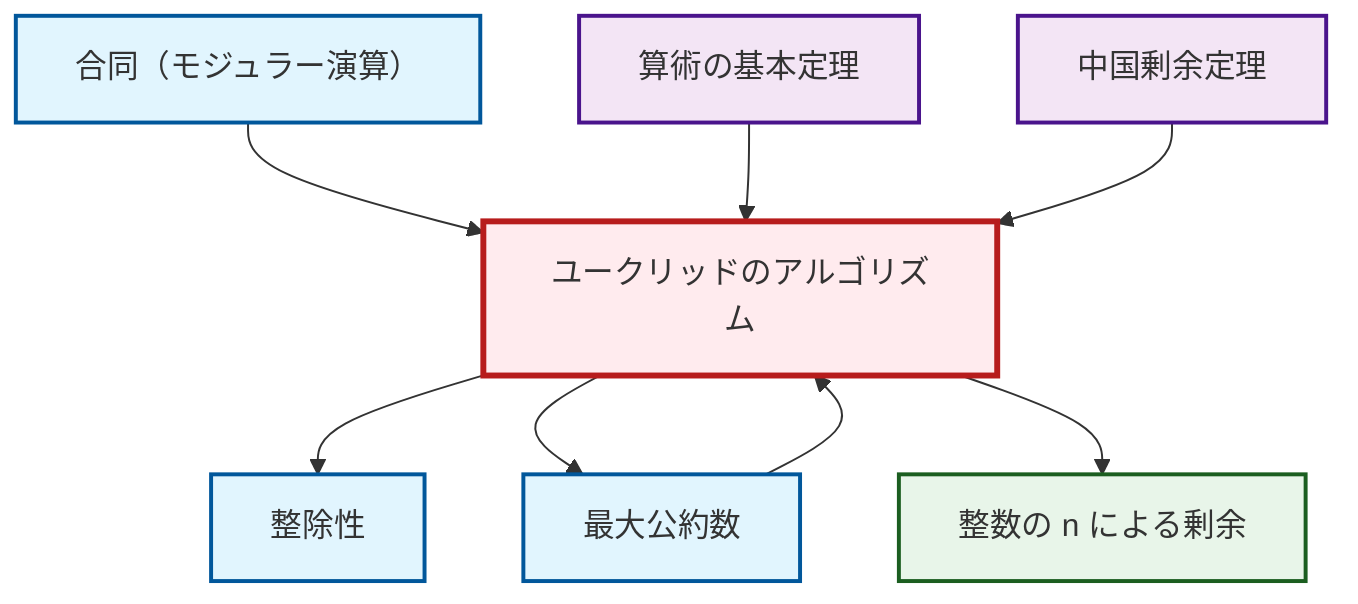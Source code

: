 graph TD
    classDef definition fill:#e1f5fe,stroke:#01579b,stroke-width:2px
    classDef theorem fill:#f3e5f5,stroke:#4a148c,stroke-width:2px
    classDef axiom fill:#fff3e0,stroke:#e65100,stroke-width:2px
    classDef example fill:#e8f5e9,stroke:#1b5e20,stroke-width:2px
    classDef current fill:#ffebee,stroke:#b71c1c,stroke-width:3px
    def-congruence["合同（モジュラー演算）"]:::definition
    def-divisibility["整除性"]:::definition
    def-gcd["最大公約数"]:::definition
    thm-fundamental-arithmetic["算術の基本定理"]:::theorem
    thm-euclidean-algorithm["ユークリッドのアルゴリズム"]:::theorem
    ex-quotient-integers-mod-n["整数の n による剰余"]:::example
    thm-chinese-remainder["中国剰余定理"]:::theorem
    def-congruence --> thm-euclidean-algorithm
    thm-euclidean-algorithm --> def-divisibility
    thm-euclidean-algorithm --> def-gcd
    thm-fundamental-arithmetic --> thm-euclidean-algorithm
    def-gcd --> thm-euclidean-algorithm
    thm-euclidean-algorithm --> ex-quotient-integers-mod-n
    thm-chinese-remainder --> thm-euclidean-algorithm
    class thm-euclidean-algorithm current